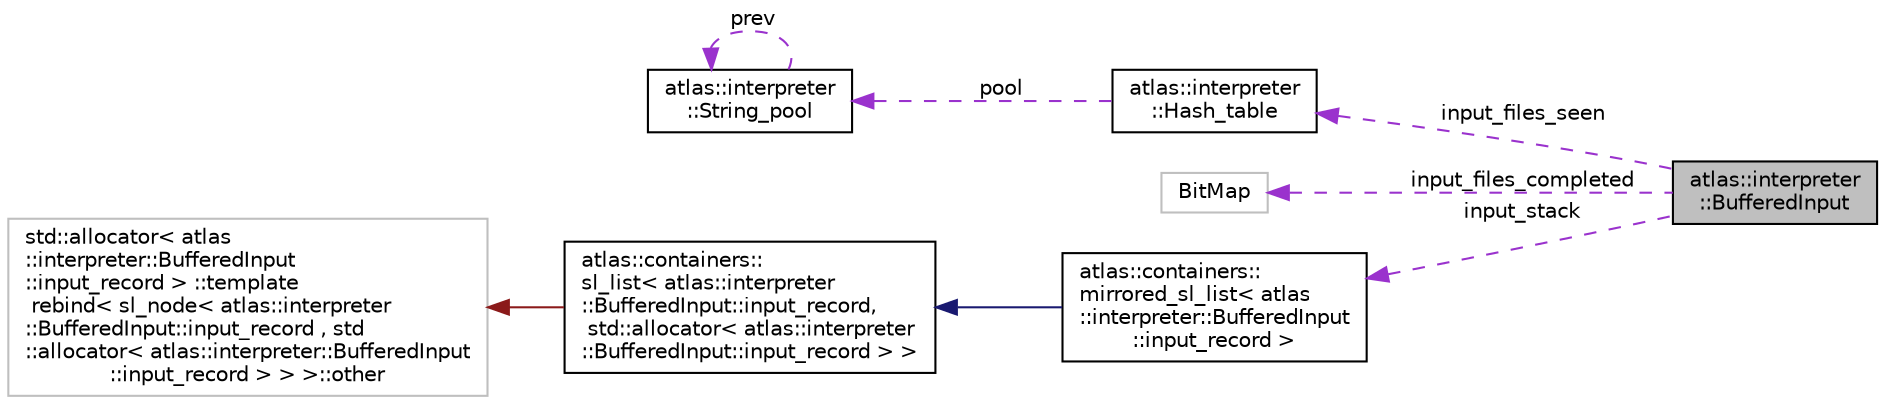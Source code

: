 digraph "atlas::interpreter::BufferedInput"
{
  edge [fontname="Helvetica",fontsize="10",labelfontname="Helvetica",labelfontsize="10"];
  node [fontname="Helvetica",fontsize="10",shape=record];
  rankdir="LR";
  Node1 [label="atlas::interpreter\l::BufferedInput",height=0.2,width=0.4,color="black", fillcolor="grey75", style="filled", fontcolor="black"];
  Node2 -> Node1 [dir="back",color="darkorchid3",fontsize="10",style="dashed",label=" input_files_seen" ,fontname="Helvetica"];
  Node2 [label="atlas::interpreter\l::Hash_table",height=0.2,width=0.4,color="black", fillcolor="white", style="filled",URL="$classatlas_1_1interpreter_1_1Hash__table.html"];
  Node3 -> Node2 [dir="back",color="darkorchid3",fontsize="10",style="dashed",label=" pool" ,fontname="Helvetica"];
  Node3 [label="atlas::interpreter\l::String_pool",height=0.2,width=0.4,color="black", fillcolor="white", style="filled",URL="$classatlas_1_1interpreter_1_1String__pool.html"];
  Node3 -> Node3 [dir="back",color="darkorchid3",fontsize="10",style="dashed",label=" prev" ,fontname="Helvetica"];
  Node4 -> Node1 [dir="back",color="darkorchid3",fontsize="10",style="dashed",label=" input_files_completed" ,fontname="Helvetica"];
  Node4 [label="BitMap",height=0.2,width=0.4,color="grey75", fillcolor="white", style="filled"];
  Node5 -> Node1 [dir="back",color="darkorchid3",fontsize="10",style="dashed",label=" input_stack" ,fontname="Helvetica"];
  Node5 [label="atlas::containers::\lmirrored_sl_list\< atlas\l::interpreter::BufferedInput\l::input_record \>",height=0.2,width=0.4,color="black", fillcolor="white", style="filled",URL="$classatlas_1_1containers_1_1mirrored__sl__list.html"];
  Node6 -> Node5 [dir="back",color="midnightblue",fontsize="10",style="solid",fontname="Helvetica"];
  Node6 [label="atlas::containers::\lsl_list\< atlas::interpreter\l::BufferedInput::input_record,\l std::allocator\< atlas::interpreter\l::BufferedInput::input_record \> \>",height=0.2,width=0.4,color="black", fillcolor="white", style="filled",URL="$classatlas_1_1containers_1_1sl__list.html"];
  Node7 -> Node6 [dir="back",color="firebrick4",fontsize="10",style="solid",fontname="Helvetica"];
  Node7 [label="std::allocator\< atlas\l::interpreter::BufferedInput\l::input_record \> ::template\l rebind\< sl_node\< atlas::interpreter\l::BufferedInput::input_record , std\l::allocator\< atlas::interpreter::BufferedInput\l::input_record \>  \> \>::other",height=0.2,width=0.4,color="grey75", fillcolor="white", style="filled"];
}
